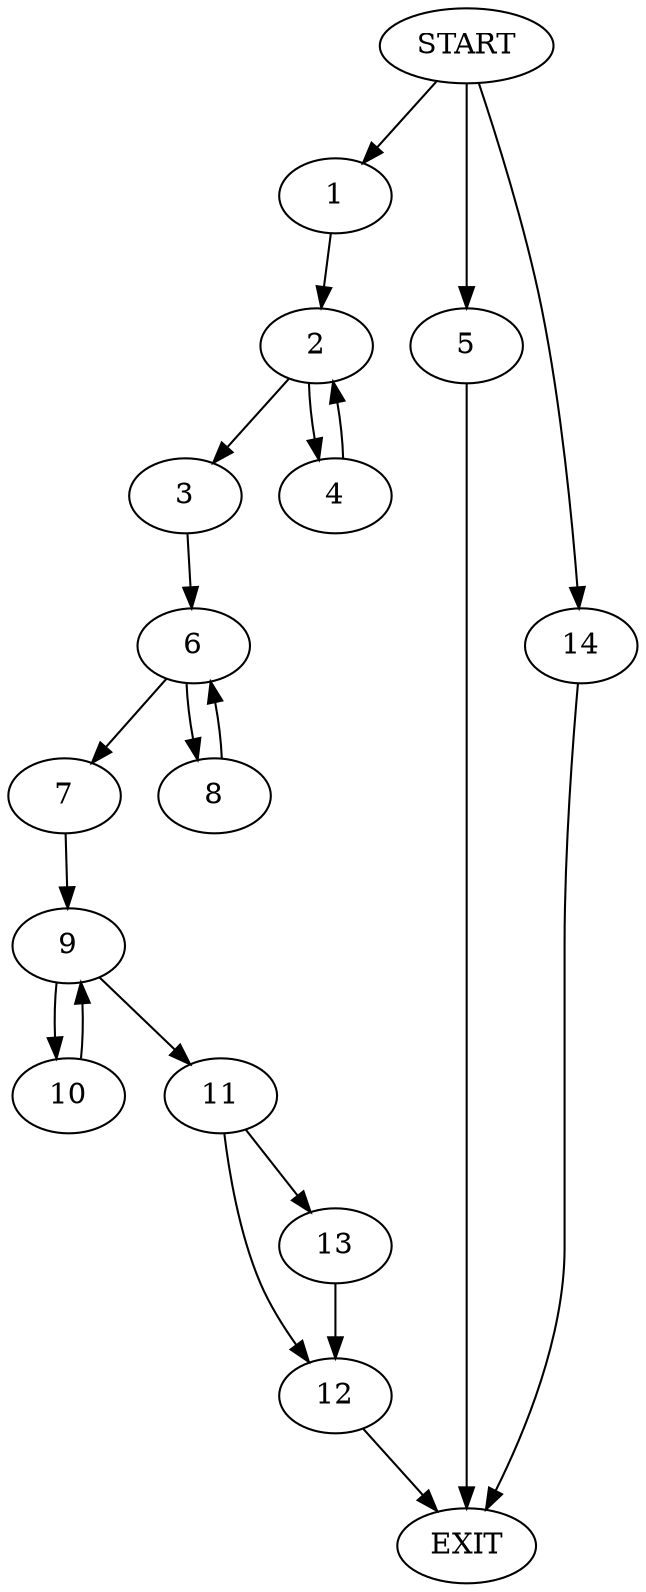 digraph {
0 [label="START"]
15 [label="EXIT"]
0 -> 1
1 -> 2
2 -> 3
2 -> 4
0 -> 5
5 -> 15
3 -> 6
4 -> 2
6 -> 7
6 -> 8
7 -> 9
8 -> 6
9 -> 10
9 -> 11
10 -> 9
11 -> 12
11 -> 13
13 -> 12
12 -> 15
0 -> 14
14 -> 15
}
